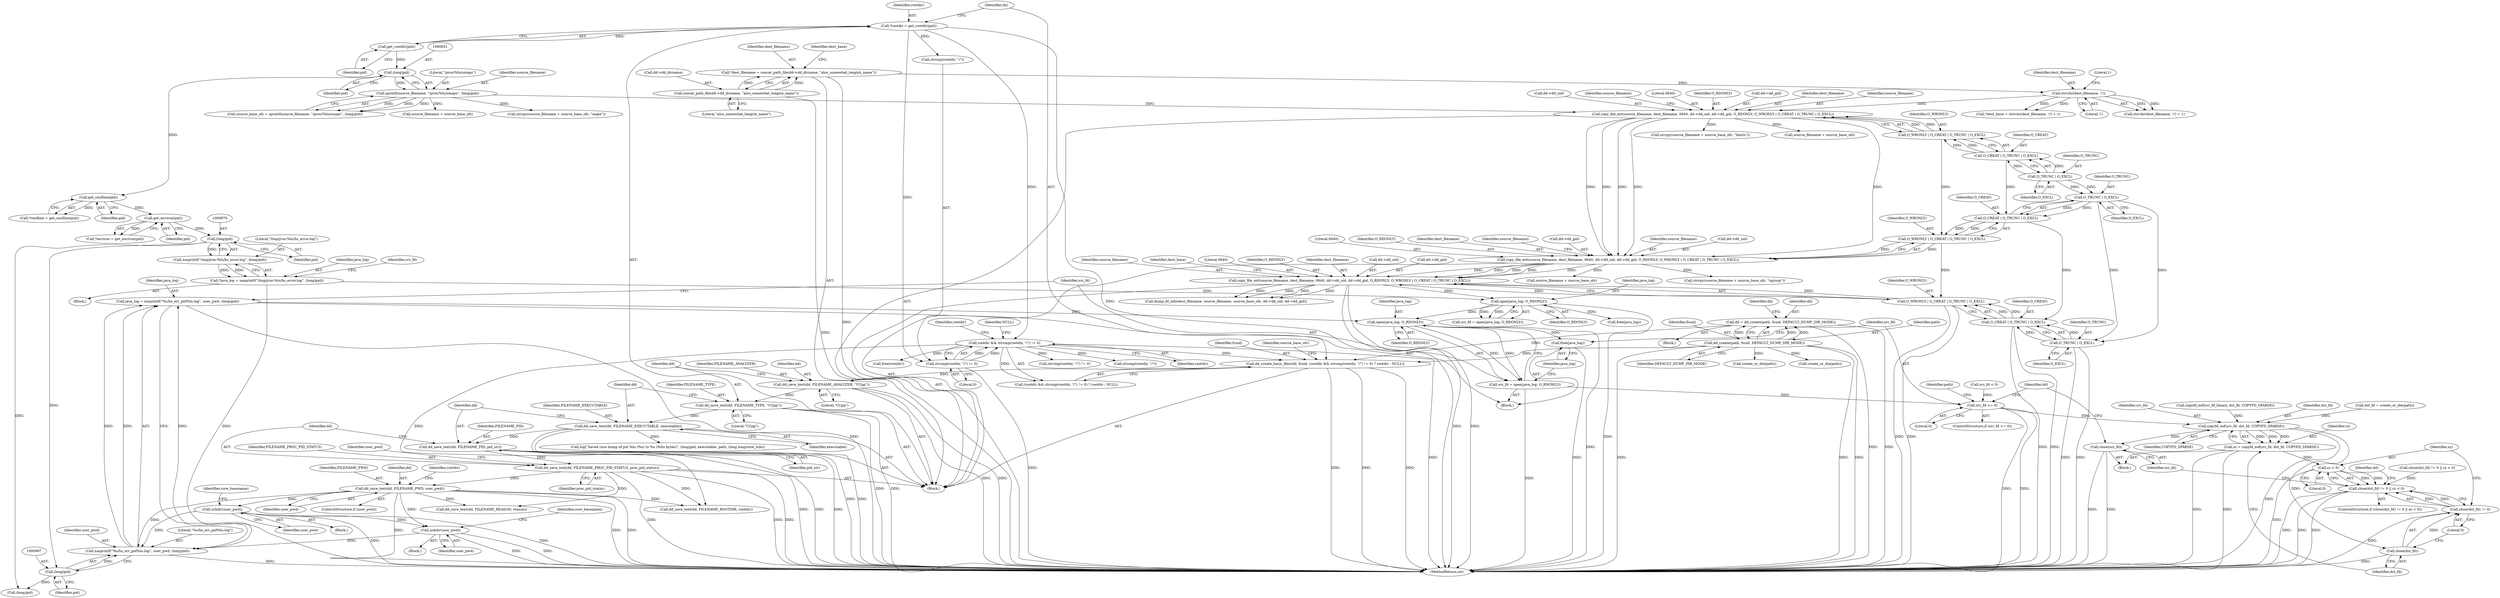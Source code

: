 digraph "0_abrt_17cb66b13997b0159b4253b3f5722db79f476d68@API" {
"1001001" [label="(Call,open(java_log, O_RDONLY))"];
"1000991" [label="(Call,java_log = xasprintf(\"%s/hs_err_pid%lu.log\", user_pwd, (long)pid))"];
"1000993" [label="(Call,xasprintf(\"%s/hs_err_pid%lu.log\", user_pwd, (long)pid))"];
"1000788" [label="(Call,dd_save_text(dd, FILENAME_PWD, user_pwd))"];
"1000782" [label="(Call,dd_save_text(dd, FILENAME_PROC_PID_STATUS, proc_pid_status))"];
"1000778" [label="(Call,dd_save_text(dd, FILENAME_PID, pid_str))"];
"1000774" [label="(Call,dd_save_text(dd, FILENAME_EXECUTABLE, executable))"];
"1000770" [label="(Call,dd_save_text(dd, FILENAME_TYPE, \"CCpp\"))"];
"1000766" [label="(Call,dd_save_text(dd, FILENAME_ANALYZER, \"CCpp\"))"];
"1000630" [label="(Call,dd_create_basic_files(dd, fsuid, (rootdir && strcmp(rootdir, \"/\") != 0) ? rootdir : NULL))"];
"1000616" [label="(Call,dd = dd_create(path, fsuid, DEFAULT_DUMP_DIR_MODE))"];
"1000618" [label="(Call,dd_create(path, fsuid, DEFAULT_DUMP_DIR_MODE))"];
"1000634" [label="(Call,rootdir && strcmp(rootdir, \"/\") != 0)"];
"1000626" [label="(Call,*rootdir = get_rootdir(pid))"];
"1000628" [label="(Call,get_rootdir(pid))"];
"1000636" [label="(Call,strcmp(rootdir, \"/\") != 0)"];
"1000935" [label="(Call,xchdir(user_pwd))"];
"1000965" [label="(Call,xchdir(user_pwd))"];
"1000996" [label="(Call,(long)pid)"];
"1000975" [label="(Call,(long)pid)"];
"1000831" [label="(Call,get_environ(pid))"];
"1000824" [label="(Call,get_cmdline(pid))"];
"1000650" [label="(Call,(long)pid)"];
"1000981" [label="(Call,open(java_log, O_RDONLY))"];
"1000971" [label="(Call,*java_log = xasprintf(\"/tmp/jvm-%lu/hs_error.log\", (long)pid))"];
"1000973" [label="(Call,xasprintf(\"/tmp/jvm-%lu/hs_error.log\", (long)pid))"];
"1000733" [label="(Call,copy_file_ext(source_filename, dest_filename, 0640, dd->dd_uid, dd->dd_gid, O_RDONLY, O_WRONLY | O_CREAT | O_TRUNC | O_EXCL))"];
"1000707" [label="(Call,copy_file_ext(source_filename, dest_filename, 0640, dd->dd_uid, dd->dd_gid, O_RDONLY, O_WRONLY | O_CREAT | O_TRUNC | O_EXCL))"];
"1000681" [label="(Call,copy_file_ext(source_filename, dest_filename, 0640, dd->dd_uid, dd->dd_gid, O_RDONLY, O_WRONLY | O_CREAT | O_TRUNC | O_EXCL))"];
"1000647" [label="(Call,sprintf(source_filename, \"/proc/%lu/smaps\", (long)pid))"];
"1000669" [label="(Call,strrchr(dest_filename, '/'))"];
"1000658" [label="(Call,*dest_filename = concat_path_file(dd->dd_dirname, \"also_somewhat_longish_name\"))"];
"1000660" [label="(Call,concat_path_file(dd->dd_dirname, \"also_somewhat_longish_name\"))"];
"1000692" [label="(Call,O_WRONLY | O_CREAT | O_TRUNC | O_EXCL)"];
"1000694" [label="(Call,O_CREAT | O_TRUNC | O_EXCL)"];
"1000696" [label="(Call,O_TRUNC | O_EXCL)"];
"1000718" [label="(Call,O_WRONLY | O_CREAT | O_TRUNC | O_EXCL)"];
"1000720" [label="(Call,O_CREAT | O_TRUNC | O_EXCL)"];
"1000722" [label="(Call,O_TRUNC | O_EXCL)"];
"1000744" [label="(Call,O_WRONLY | O_CREAT | O_TRUNC | O_EXCL)"];
"1000746" [label="(Call,O_CREAT | O_TRUNC | O_EXCL)"];
"1000748" [label="(Call,O_TRUNC | O_EXCL)"];
"1000999" [label="(Call,src_fd = open(java_log, O_RDONLY))"];
"1001007" [label="(Call,src_fd >= 0)"];
"1001024" [label="(Call,copyfd_eof(src_fd, dst_fd, COPYFD_SPARSE))"];
"1001022" [label="(Call,sz = copyfd_eof(src_fd, dst_fd, COPYFD_SPARSE))"];
"1001034" [label="(Call,sz < 0)"];
"1001029" [label="(Call,close(dst_fd) != 0 || sz < 0)"];
"1001031" [label="(Call,close(dst_fd))"];
"1001030" [label="(Call,close(dst_fd) != 0)"];
"1001043" [label="(Call,close(src_fd))"];
"1001004" [label="(Call,free(java_log))"];
"1001029" [label="(Call,close(dst_fd) != 0 || sz < 0)"];
"1000797" [label="(Call,strcmp(rootdir, \"/\"))"];
"1000711" [label="(Call,dd->dd_uid)"];
"1000723" [label="(Identifier,O_TRUNC)"];
"1000667" [label="(Identifier,dest_base)"];
"1000699" [label="(Call,strcpy(source_filename + source_base_ofs, \"limits\"))"];
"1000681" [label="(Call,copy_file_ext(source_filename, dest_filename, 0640, dd->dd_uid, dd->dd_gid, O_RDONLY, O_WRONLY | O_CREAT | O_TRUNC | O_EXCL))"];
"1001007" [label="(Call,src_fd >= 0)"];
"1000822" [label="(Call,*cmdline = get_cmdline(pid))"];
"1000672" [label="(Literal,1)"];
"1000661" [label="(Call,dd->dd_dirname)"];
"1000628" [label="(Call,get_rootdir(pid))"];
"1000829" [label="(Call,*environ = get_environ(pid))"];
"1001022" [label="(Call,sz = copyfd_eof(src_fd, dst_fd, COPYFD_SPARSE))"];
"1000994" [label="(Literal,\"%s/hs_err_pid%lu.log\")"];
"1000694" [label="(Call,O_CREAT | O_TRUNC | O_EXCL)"];
"1001031" [label="(Call,close(dst_fd))"];
"1000977" [label="(Identifier,pid)"];
"1000684" [label="(Literal,0640)"];
"1000691" [label="(Identifier,O_RDONLY)"];
"1000635" [label="(Identifier,rootdir)"];
"1001034" [label="(Call,sz < 0)"];
"1001023" [label="(Identifier,sz)"];
"1001046" [label="(Identifier,dd)"];
"1000789" [label="(Identifier,dd)"];
"1000815" [label="(Call,dd_save_text(dd, FILENAME_REASON, reason))"];
"1000734" [label="(Identifier,source_filename)"];
"1000752" [label="(Identifier,dest_base)"];
"1001027" [label="(Identifier,COPYFD_SPARSE)"];
"1001035" [label="(Identifier,sz)"];
"1001002" [label="(Identifier,java_log)"];
"1000791" [label="(Identifier,user_pwd)"];
"1000771" [label="(Identifier,dd)"];
"1000749" [label="(Identifier,O_TRUNC)"];
"1001043" [label="(Call,close(src_fd))"];
"1001036" [label="(Literal,0)"];
"1000688" [label="(Call,dd->dd_gid)"];
"1000658" [label="(Call,*dest_filename = concat_path_file(dd->dd_dirname, \"also_somewhat_longish_name\"))"];
"1000793" [label="(Identifier,rootdir)"];
"1000748" [label="(Call,O_TRUNC | O_EXCL)"];
"1000632" [label="(Identifier,fsuid)"];
"1000882" [label="(Call,close(dst_fd) != 0 || sz < 0)"];
"1000785" [label="(Identifier,proc_pid_status)"];
"1000726" [label="(Call,source_filename + source_base_ofs)"];
"1001039" [label="(Identifier,dd)"];
"1000776" [label="(Identifier,FILENAME_EXECUTABLE)"];
"1000736" [label="(Literal,0640)"];
"1001180" [label="(MethodReturn,int)"];
"1000968" [label="(Identifier,core_basename)"];
"1000683" [label="(Identifier,dest_filename)"];
"1000650" [label="(Call,(long)pid)"];
"1000666" [label="(Call,*dest_base = strrchr(dest_filename, '/') + 1)"];
"1000620" [label="(Identifier,fsuid)"];
"1000965" [label="(Call,xchdir(user_pwd))"];
"1000645" [label="(Call,source_base_ofs = sprintf(source_filename, \"/proc/%lu/smaps\", (long)pid))"];
"1000787" [label="(Identifier,user_pwd)"];
"1000934" [label="(Block,)"];
"1000634" [label="(Call,rootdir && strcmp(rootdir, \"/\") != 0)"];
"1000630" [label="(Call,dd_create_basic_files(dd, fsuid, (rootdir && strcmp(rootdir, \"/\") != 0) ? rootdir : NULL))"];
"1000770" [label="(Call,dd_save_text(dd, FILENAME_TYPE, \"CCpp\"))"];
"1000995" [label="(Identifier,user_pwd)"];
"1000780" [label="(Identifier,FILENAME_PID)"];
"1000769" [label="(Literal,\"CCpp\")"];
"1000996" [label="(Call,(long)pid)"];
"1000640" [label="(Literal,0)"];
"1000980" [label="(Identifier,src_fd)"];
"1000766" [label="(Call,dd_save_text(dd, FILENAME_ANALYZER, \"CCpp\"))"];
"1000983" [label="(Identifier,O_RDONLY)"];
"1000788" [label="(Call,dd_save_text(dd, FILENAME_PWD, user_pwd))"];
"1000708" [label="(Identifier,source_filename)"];
"1000774" [label="(Call,dd_save_text(dd, FILENAME_EXECUTABLE, executable))"];
"1001009" [label="(Literal,0)"];
"1001010" [label="(Block,)"];
"1000637" [label="(Call,strcmp(rootdir, \"/\"))"];
"1001001" [label="(Call,open(java_log, O_RDONLY))"];
"1000623" [label="(Identifier,dd)"];
"1000746" [label="(Call,O_CREAT | O_TRUNC | O_EXCL)"];
"1000831" [label="(Call,get_environ(pid))"];
"1001026" [label="(Identifier,dst_fd)"];
"1001000" [label="(Identifier,src_fd)"];
"1000744" [label="(Call,O_WRONLY | O_CREAT | O_TRUNC | O_EXCL)"];
"1000825" [label="(Identifier,pid)"];
"1000636" [label="(Call,strcmp(rootdir, \"/\") != 0)"];
"1000998" [label="(Identifier,pid)"];
"1000618" [label="(Call,dd_create(path, fsuid, DEFAULT_DUMP_DIR_MODE))"];
"1000990" [label="(Block,)"];
"1000964" [label="(Block,)"];
"1000633" [label="(Call,(rootdir && strcmp(rootdir, \"/\") != 0) ? rootdir : NULL)"];
"1000617" [label="(Identifier,dd)"];
"1000697" [label="(Identifier,O_TRUNC)"];
"1000772" [label="(Identifier,FILENAME_TYPE)"];
"1000642" [label="(Identifier,NULL)"];
"1000671" [label="(Literal,'/')"];
"1001017" [label="(Call,dst_fd = create_or_die(path))"];
"1000682" [label="(Identifier,source_filename)"];
"1000972" [label="(Identifier,java_log)"];
"1000669" [label="(Call,strrchr(dest_filename, '/'))"];
"1000867" [label="(Call,create_or_die(path))"];
"1000674" [label="(Call,source_filename + source_base_ofs)"];
"1001008" [label="(Identifier,src_fd)"];
"1000719" [label="(Identifier,O_WRONLY)"];
"1000733" [label="(Call,copy_file_ext(source_filename, dest_filename, 0640, dd->dd_uid, dd->dd_gid, O_RDONLY, O_WRONLY | O_CREAT | O_TRUNC | O_EXCL))"];
"1001044" [label="(Identifier,src_fd)"];
"1000992" [label="(Identifier,java_log)"];
"1000710" [label="(Literal,0640)"];
"1000901" [label="(Call,create_or_die(path))"];
"1000750" [label="(Identifier,O_EXCL)"];
"1000659" [label="(Identifier,dest_filename)"];
"1000695" [label="(Identifier,O_CREAT)"];
"1000664" [label="(Literal,\"also_somewhat_longish_name\")"];
"1001030" [label="(Call,close(dst_fd) != 0)"];
"1001005" [label="(Identifier,java_log)"];
"1000778" [label="(Call,dd_save_text(dd, FILENAME_PID, pid_str))"];
"1000767" [label="(Identifier,dd)"];
"1001024" [label="(Call,copyfd_eof(src_fd, dst_fd, COPYFD_SPARSE))"];
"1000685" [label="(Call,dd->dd_uid)"];
"1000969" [label="(Block,)"];
"1000777" [label="(Identifier,executable)"];
"1000631" [label="(Identifier,dd)"];
"1000616" [label="(Call,dd = dd_create(path, fsuid, DEFAULT_DUMP_DIR_MODE))"];
"1001004" [label="(Call,free(java_log))"];
"1000743" [label="(Identifier,O_RDONLY)"];
"1000982" [label="(Identifier,java_log)"];
"1000692" [label="(Call,O_WRONLY | O_CREAT | O_TRUNC | O_EXCL)"];
"1000696" [label="(Call,O_TRUNC | O_EXCL)"];
"1000974" [label="(Literal,\"/tmp/jvm-%lu/hs_error.log\")"];
"1000722" [label="(Call,O_TRUNC | O_EXCL)"];
"1001025" [label="(Identifier,src_fd)"];
"1000966" [label="(Identifier,user_pwd)"];
"1000629" [label="(Identifier,pid)"];
"1000701" [label="(Identifier,source_filename)"];
"1000724" [label="(Identifier,O_EXCL)"];
"1000627" [label="(Identifier,rootdir)"];
"1000779" [label="(Identifier,dd)"];
"1000991" [label="(Call,java_log = xasprintf(\"%s/hs_err_pid%lu.log\", user_pwd, (long)pid))"];
"1001033" [label="(Literal,0)"];
"1000824" [label="(Call,get_cmdline(pid))"];
"1000626" [label="(Call,*rootdir = get_rootdir(pid))"];
"1000721" [label="(Identifier,O_CREAT)"];
"1000718" [label="(Call,O_WRONLY | O_CREAT | O_TRUNC | O_EXCL)"];
"1000725" [label="(Call,strcpy(source_filename + source_base_ofs, \"cgroup\"))"];
"1000872" [label="(Call,copyfd_eof(src_fd_binary, dst_fd, COPYFD_SPARSE))"];
"1001003" [label="(Identifier,O_RDONLY)"];
"1000670" [label="(Identifier,dest_filename)"];
"1000673" [label="(Call,strcpy(source_filename + source_base_ofs, \"maps\"))"];
"1000660" [label="(Call,concat_path_file(dd->dd_dirname, \"also_somewhat_longish_name\"))"];
"1000979" [label="(Call,src_fd = open(java_log, O_RDONLY))"];
"1000832" [label="(Identifier,pid)"];
"1000717" [label="(Identifier,O_RDONLY)"];
"1000646" [label="(Identifier,source_base_ofs)"];
"1000783" [label="(Identifier,dd)"];
"1000768" [label="(Identifier,FILENAME_ANALYZER)"];
"1000720" [label="(Call,O_CREAT | O_TRUNC | O_EXCL)"];
"1000624" [label="(Block,)"];
"1000935" [label="(Call,xchdir(user_pwd))"];
"1001076" [label="(Call,(long)pid)"];
"1000709" [label="(Identifier,dest_filename)"];
"1000700" [label="(Call,source_filename + source_base_ofs)"];
"1000993" [label="(Call,xasprintf(\"%s/hs_err_pid%lu.log\", user_pwd, (long)pid))"];
"1000619" [label="(Identifier,path)"];
"1001074" [label="(Call,log(\"Saved core dump of pid %lu (%s) to %s (%llu bytes)\", (long)pid, executable, path, (long long)core_size))"];
"1000773" [label="(Literal,\"CCpp\")"];
"1001013" [label="(Identifier,path)"];
"1001028" [label="(ControlStructure,if (close(dst_fd) != 0 || sz < 0))"];
"1000781" [label="(Identifier,pid_str)"];
"1000641" [label="(Identifier,rootdir)"];
"1000648" [label="(Identifier,source_filename)"];
"1000973" [label="(Call,xasprintf(\"/tmp/jvm-%lu/hs_error.log\", (long)pid))"];
"1000786" [label="(ControlStructure,if (user_pwd))"];
"1001112" [label="(Call,free(rootdir))"];
"1000727" [label="(Identifier,source_filename)"];
"1000796" [label="(Call,strcmp(rootdir, \"/\") != 0)"];
"1000652" [label="(Identifier,pid)"];
"1000987" [label="(Call,src_fd < 0)"];
"1000145" [label="(Block,)"];
"1000775" [label="(Identifier,dd)"];
"1000714" [label="(Call,dd->dd_gid)"];
"1000938" [label="(Identifier,core_basename)"];
"1000649" [label="(Literal,\"/proc/%lu/smaps\")"];
"1000693" [label="(Identifier,O_WRONLY)"];
"1000647" [label="(Call,sprintf(source_filename, \"/proc/%lu/smaps\", (long)pid))"];
"1000784" [label="(Identifier,FILENAME_PROC_PID_STATUS)"];
"1000999" [label="(Call,src_fd = open(java_log, O_RDONLY))"];
"1000668" [label="(Call,strrchr(dest_filename, '/') + 1)"];
"1000975" [label="(Call,(long)pid)"];
"1001006" [label="(ControlStructure,if (src_fd >= 0))"];
"1000790" [label="(Identifier,FILENAME_PWD)"];
"1000754" [label="(Call,dump_fd_info(dest_filename, source_filename, source_base_ofs, dd->dd_uid, dd->dd_gid))"];
"1000621" [label="(Identifier,DEFAULT_DUMP_DIR_MODE)"];
"1000735" [label="(Identifier,dest_filename)"];
"1000707" [label="(Call,copy_file_ext(source_filename, dest_filename, 0640, dd->dd_uid, dd->dd_gid, O_RDONLY, O_WRONLY | O_CREAT | O_TRUNC | O_EXCL))"];
"1000936" [label="(Identifier,user_pwd)"];
"1001032" [label="(Identifier,dst_fd)"];
"1000698" [label="(Identifier,O_EXCL)"];
"1000745" [label="(Identifier,O_WRONLY)"];
"1000801" [label="(Call,dd_save_text(dd, FILENAME_ROOTDIR, rootdir))"];
"1000747" [label="(Identifier,O_CREAT)"];
"1000981" [label="(Call,open(java_log, O_RDONLY))"];
"1000782" [label="(Call,dd_save_text(dd, FILENAME_PROC_PID_STATUS, proc_pid_status))"];
"1000971" [label="(Call,*java_log = xasprintf(\"/tmp/jvm-%lu/hs_error.log\", (long)pid))"];
"1000737" [label="(Call,dd->dd_uid)"];
"1000984" [label="(Call,free(java_log))"];
"1000740" [label="(Call,dd->dd_gid)"];
"1001001" -> "1000999"  [label="AST: "];
"1001001" -> "1001003"  [label="CFG: "];
"1001002" -> "1001001"  [label="AST: "];
"1001003" -> "1001001"  [label="AST: "];
"1000999" -> "1001001"  [label="CFG: "];
"1001001" -> "1001180"  [label="DDG: "];
"1001001" -> "1000999"  [label="DDG: "];
"1001001" -> "1000999"  [label="DDG: "];
"1000991" -> "1001001"  [label="DDG: "];
"1000981" -> "1001001"  [label="DDG: "];
"1001001" -> "1001004"  [label="DDG: "];
"1000991" -> "1000990"  [label="AST: "];
"1000991" -> "1000993"  [label="CFG: "];
"1000992" -> "1000991"  [label="AST: "];
"1000993" -> "1000991"  [label="AST: "];
"1001000" -> "1000991"  [label="CFG: "];
"1000991" -> "1001180"  [label="DDG: "];
"1000993" -> "1000991"  [label="DDG: "];
"1000993" -> "1000991"  [label="DDG: "];
"1000993" -> "1000991"  [label="DDG: "];
"1000993" -> "1000996"  [label="CFG: "];
"1000994" -> "1000993"  [label="AST: "];
"1000995" -> "1000993"  [label="AST: "];
"1000996" -> "1000993"  [label="AST: "];
"1000993" -> "1001180"  [label="DDG: "];
"1000788" -> "1000993"  [label="DDG: "];
"1000935" -> "1000993"  [label="DDG: "];
"1000965" -> "1000993"  [label="DDG: "];
"1000996" -> "1000993"  [label="DDG: "];
"1000788" -> "1000786"  [label="AST: "];
"1000788" -> "1000791"  [label="CFG: "];
"1000789" -> "1000788"  [label="AST: "];
"1000790" -> "1000788"  [label="AST: "];
"1000791" -> "1000788"  [label="AST: "];
"1000793" -> "1000788"  [label="CFG: "];
"1000788" -> "1001180"  [label="DDG: "];
"1000788" -> "1001180"  [label="DDG: "];
"1000788" -> "1001180"  [label="DDG: "];
"1000782" -> "1000788"  [label="DDG: "];
"1000788" -> "1000801"  [label="DDG: "];
"1000788" -> "1000815"  [label="DDG: "];
"1000788" -> "1000935"  [label="DDG: "];
"1000788" -> "1000965"  [label="DDG: "];
"1000782" -> "1000624"  [label="AST: "];
"1000782" -> "1000785"  [label="CFG: "];
"1000783" -> "1000782"  [label="AST: "];
"1000784" -> "1000782"  [label="AST: "];
"1000785" -> "1000782"  [label="AST: "];
"1000787" -> "1000782"  [label="CFG: "];
"1000782" -> "1001180"  [label="DDG: "];
"1000782" -> "1001180"  [label="DDG: "];
"1000782" -> "1001180"  [label="DDG: "];
"1000778" -> "1000782"  [label="DDG: "];
"1000782" -> "1000801"  [label="DDG: "];
"1000782" -> "1000815"  [label="DDG: "];
"1000778" -> "1000624"  [label="AST: "];
"1000778" -> "1000781"  [label="CFG: "];
"1000779" -> "1000778"  [label="AST: "];
"1000780" -> "1000778"  [label="AST: "];
"1000781" -> "1000778"  [label="AST: "];
"1000783" -> "1000778"  [label="CFG: "];
"1000778" -> "1001180"  [label="DDG: "];
"1000778" -> "1001180"  [label="DDG: "];
"1000778" -> "1001180"  [label="DDG: "];
"1000774" -> "1000778"  [label="DDG: "];
"1000774" -> "1000624"  [label="AST: "];
"1000774" -> "1000777"  [label="CFG: "];
"1000775" -> "1000774"  [label="AST: "];
"1000776" -> "1000774"  [label="AST: "];
"1000777" -> "1000774"  [label="AST: "];
"1000779" -> "1000774"  [label="CFG: "];
"1000774" -> "1001180"  [label="DDG: "];
"1000774" -> "1001180"  [label="DDG: "];
"1000770" -> "1000774"  [label="DDG: "];
"1000774" -> "1001074"  [label="DDG: "];
"1000770" -> "1000624"  [label="AST: "];
"1000770" -> "1000773"  [label="CFG: "];
"1000771" -> "1000770"  [label="AST: "];
"1000772" -> "1000770"  [label="AST: "];
"1000773" -> "1000770"  [label="AST: "];
"1000775" -> "1000770"  [label="CFG: "];
"1000770" -> "1001180"  [label="DDG: "];
"1000770" -> "1001180"  [label="DDG: "];
"1000766" -> "1000770"  [label="DDG: "];
"1000766" -> "1000624"  [label="AST: "];
"1000766" -> "1000769"  [label="CFG: "];
"1000767" -> "1000766"  [label="AST: "];
"1000768" -> "1000766"  [label="AST: "];
"1000769" -> "1000766"  [label="AST: "];
"1000771" -> "1000766"  [label="CFG: "];
"1000766" -> "1001180"  [label="DDG: "];
"1000766" -> "1001180"  [label="DDG: "];
"1000630" -> "1000766"  [label="DDG: "];
"1000630" -> "1000624"  [label="AST: "];
"1000630" -> "1000633"  [label="CFG: "];
"1000631" -> "1000630"  [label="AST: "];
"1000632" -> "1000630"  [label="AST: "];
"1000633" -> "1000630"  [label="AST: "];
"1000646" -> "1000630"  [label="CFG: "];
"1000630" -> "1001180"  [label="DDG: "];
"1000630" -> "1001180"  [label="DDG: "];
"1000630" -> "1001180"  [label="DDG: "];
"1000616" -> "1000630"  [label="DDG: "];
"1000618" -> "1000630"  [label="DDG: "];
"1000634" -> "1000630"  [label="DDG: "];
"1000616" -> "1000145"  [label="AST: "];
"1000616" -> "1000618"  [label="CFG: "];
"1000617" -> "1000616"  [label="AST: "];
"1000618" -> "1000616"  [label="AST: "];
"1000623" -> "1000616"  [label="CFG: "];
"1000616" -> "1001180"  [label="DDG: "];
"1000616" -> "1001180"  [label="DDG: "];
"1000618" -> "1000616"  [label="DDG: "];
"1000618" -> "1000616"  [label="DDG: "];
"1000618" -> "1000616"  [label="DDG: "];
"1000618" -> "1000621"  [label="CFG: "];
"1000619" -> "1000618"  [label="AST: "];
"1000620" -> "1000618"  [label="AST: "];
"1000621" -> "1000618"  [label="AST: "];
"1000618" -> "1001180"  [label="DDG: "];
"1000618" -> "1001180"  [label="DDG: "];
"1000618" -> "1001180"  [label="DDG: "];
"1000618" -> "1000867"  [label="DDG: "];
"1000618" -> "1000901"  [label="DDG: "];
"1000634" -> "1000633"  [label="AST: "];
"1000634" -> "1000635"  [label="CFG: "];
"1000634" -> "1000636"  [label="CFG: "];
"1000635" -> "1000634"  [label="AST: "];
"1000636" -> "1000634"  [label="AST: "];
"1000641" -> "1000634"  [label="CFG: "];
"1000642" -> "1000634"  [label="CFG: "];
"1000634" -> "1001180"  [label="DDG: "];
"1000626" -> "1000634"  [label="DDG: "];
"1000636" -> "1000634"  [label="DDG: "];
"1000636" -> "1000634"  [label="DDG: "];
"1000634" -> "1000633"  [label="DDG: "];
"1000634" -> "1000796"  [label="DDG: "];
"1000634" -> "1000797"  [label="DDG: "];
"1000634" -> "1000801"  [label="DDG: "];
"1000634" -> "1001112"  [label="DDG: "];
"1000626" -> "1000624"  [label="AST: "];
"1000626" -> "1000628"  [label="CFG: "];
"1000627" -> "1000626"  [label="AST: "];
"1000628" -> "1000626"  [label="AST: "];
"1000631" -> "1000626"  [label="CFG: "];
"1000626" -> "1001180"  [label="DDG: "];
"1000628" -> "1000626"  [label="DDG: "];
"1000626" -> "1000636"  [label="DDG: "];
"1000626" -> "1000637"  [label="DDG: "];
"1000628" -> "1000629"  [label="CFG: "];
"1000629" -> "1000628"  [label="AST: "];
"1000628" -> "1000650"  [label="DDG: "];
"1000636" -> "1000640"  [label="CFG: "];
"1000637" -> "1000636"  [label="AST: "];
"1000640" -> "1000636"  [label="AST: "];
"1000636" -> "1001180"  [label="DDG: "];
"1000935" -> "1000934"  [label="AST: "];
"1000935" -> "1000936"  [label="CFG: "];
"1000936" -> "1000935"  [label="AST: "];
"1000938" -> "1000935"  [label="CFG: "];
"1000935" -> "1001180"  [label="DDG: "];
"1000935" -> "1001180"  [label="DDG: "];
"1000935" -> "1000965"  [label="DDG: "];
"1000965" -> "1000964"  [label="AST: "];
"1000965" -> "1000966"  [label="CFG: "];
"1000966" -> "1000965"  [label="AST: "];
"1000968" -> "1000965"  [label="CFG: "];
"1000965" -> "1001180"  [label="DDG: "];
"1000965" -> "1001180"  [label="DDG: "];
"1000996" -> "1000998"  [label="CFG: "];
"1000997" -> "1000996"  [label="AST: "];
"1000998" -> "1000996"  [label="AST: "];
"1000975" -> "1000996"  [label="DDG: "];
"1000996" -> "1001076"  [label="DDG: "];
"1000975" -> "1000973"  [label="AST: "];
"1000975" -> "1000977"  [label="CFG: "];
"1000976" -> "1000975"  [label="AST: "];
"1000977" -> "1000975"  [label="AST: "];
"1000973" -> "1000975"  [label="CFG: "];
"1000975" -> "1000973"  [label="DDG: "];
"1000831" -> "1000975"  [label="DDG: "];
"1000975" -> "1001076"  [label="DDG: "];
"1000831" -> "1000829"  [label="AST: "];
"1000831" -> "1000832"  [label="CFG: "];
"1000832" -> "1000831"  [label="AST: "];
"1000829" -> "1000831"  [label="CFG: "];
"1000831" -> "1000829"  [label="DDG: "];
"1000824" -> "1000831"  [label="DDG: "];
"1000824" -> "1000822"  [label="AST: "];
"1000824" -> "1000825"  [label="CFG: "];
"1000825" -> "1000824"  [label="AST: "];
"1000822" -> "1000824"  [label="CFG: "];
"1000824" -> "1000822"  [label="DDG: "];
"1000650" -> "1000824"  [label="DDG: "];
"1000650" -> "1000647"  [label="AST: "];
"1000650" -> "1000652"  [label="CFG: "];
"1000651" -> "1000650"  [label="AST: "];
"1000652" -> "1000650"  [label="AST: "];
"1000647" -> "1000650"  [label="CFG: "];
"1000650" -> "1000647"  [label="DDG: "];
"1000981" -> "1000979"  [label="AST: "];
"1000981" -> "1000983"  [label="CFG: "];
"1000982" -> "1000981"  [label="AST: "];
"1000983" -> "1000981"  [label="AST: "];
"1000979" -> "1000981"  [label="CFG: "];
"1000981" -> "1001180"  [label="DDG: "];
"1000981" -> "1000979"  [label="DDG: "];
"1000981" -> "1000979"  [label="DDG: "];
"1000971" -> "1000981"  [label="DDG: "];
"1000733" -> "1000981"  [label="DDG: "];
"1000981" -> "1000984"  [label="DDG: "];
"1000971" -> "1000969"  [label="AST: "];
"1000971" -> "1000973"  [label="CFG: "];
"1000972" -> "1000971"  [label="AST: "];
"1000973" -> "1000971"  [label="AST: "];
"1000980" -> "1000971"  [label="CFG: "];
"1000971" -> "1001180"  [label="DDG: "];
"1000973" -> "1000971"  [label="DDG: "];
"1000973" -> "1000971"  [label="DDG: "];
"1000974" -> "1000973"  [label="AST: "];
"1000733" -> "1000624"  [label="AST: "];
"1000733" -> "1000744"  [label="CFG: "];
"1000734" -> "1000733"  [label="AST: "];
"1000735" -> "1000733"  [label="AST: "];
"1000736" -> "1000733"  [label="AST: "];
"1000737" -> "1000733"  [label="AST: "];
"1000740" -> "1000733"  [label="AST: "];
"1000743" -> "1000733"  [label="AST: "];
"1000744" -> "1000733"  [label="AST: "];
"1000752" -> "1000733"  [label="CFG: "];
"1000733" -> "1001180"  [label="DDG: "];
"1000733" -> "1001180"  [label="DDG: "];
"1000707" -> "1000733"  [label="DDG: "];
"1000707" -> "1000733"  [label="DDG: "];
"1000707" -> "1000733"  [label="DDG: "];
"1000707" -> "1000733"  [label="DDG: "];
"1000707" -> "1000733"  [label="DDG: "];
"1000744" -> "1000733"  [label="DDG: "];
"1000744" -> "1000733"  [label="DDG: "];
"1000733" -> "1000754"  [label="DDG: "];
"1000733" -> "1000754"  [label="DDG: "];
"1000733" -> "1000754"  [label="DDG: "];
"1000733" -> "1000754"  [label="DDG: "];
"1000707" -> "1000624"  [label="AST: "];
"1000707" -> "1000718"  [label="CFG: "];
"1000708" -> "1000707"  [label="AST: "];
"1000709" -> "1000707"  [label="AST: "];
"1000710" -> "1000707"  [label="AST: "];
"1000711" -> "1000707"  [label="AST: "];
"1000714" -> "1000707"  [label="AST: "];
"1000717" -> "1000707"  [label="AST: "];
"1000718" -> "1000707"  [label="AST: "];
"1000727" -> "1000707"  [label="CFG: "];
"1000681" -> "1000707"  [label="DDG: "];
"1000681" -> "1000707"  [label="DDG: "];
"1000681" -> "1000707"  [label="DDG: "];
"1000681" -> "1000707"  [label="DDG: "];
"1000681" -> "1000707"  [label="DDG: "];
"1000718" -> "1000707"  [label="DDG: "];
"1000718" -> "1000707"  [label="DDG: "];
"1000707" -> "1000725"  [label="DDG: "];
"1000707" -> "1000726"  [label="DDG: "];
"1000681" -> "1000624"  [label="AST: "];
"1000681" -> "1000692"  [label="CFG: "];
"1000682" -> "1000681"  [label="AST: "];
"1000683" -> "1000681"  [label="AST: "];
"1000684" -> "1000681"  [label="AST: "];
"1000685" -> "1000681"  [label="AST: "];
"1000688" -> "1000681"  [label="AST: "];
"1000691" -> "1000681"  [label="AST: "];
"1000692" -> "1000681"  [label="AST: "];
"1000701" -> "1000681"  [label="CFG: "];
"1000647" -> "1000681"  [label="DDG: "];
"1000669" -> "1000681"  [label="DDG: "];
"1000692" -> "1000681"  [label="DDG: "];
"1000692" -> "1000681"  [label="DDG: "];
"1000681" -> "1000699"  [label="DDG: "];
"1000681" -> "1000700"  [label="DDG: "];
"1000647" -> "1000645"  [label="AST: "];
"1000648" -> "1000647"  [label="AST: "];
"1000649" -> "1000647"  [label="AST: "];
"1000645" -> "1000647"  [label="CFG: "];
"1000647" -> "1000645"  [label="DDG: "];
"1000647" -> "1000645"  [label="DDG: "];
"1000647" -> "1000645"  [label="DDG: "];
"1000647" -> "1000673"  [label="DDG: "];
"1000647" -> "1000674"  [label="DDG: "];
"1000669" -> "1000668"  [label="AST: "];
"1000669" -> "1000671"  [label="CFG: "];
"1000670" -> "1000669"  [label="AST: "];
"1000671" -> "1000669"  [label="AST: "];
"1000672" -> "1000669"  [label="CFG: "];
"1000669" -> "1000666"  [label="DDG: "];
"1000669" -> "1000666"  [label="DDG: "];
"1000669" -> "1000668"  [label="DDG: "];
"1000669" -> "1000668"  [label="DDG: "];
"1000658" -> "1000669"  [label="DDG: "];
"1000658" -> "1000624"  [label="AST: "];
"1000658" -> "1000660"  [label="CFG: "];
"1000659" -> "1000658"  [label="AST: "];
"1000660" -> "1000658"  [label="AST: "];
"1000667" -> "1000658"  [label="CFG: "];
"1000658" -> "1001180"  [label="DDG: "];
"1000660" -> "1000658"  [label="DDG: "];
"1000660" -> "1000658"  [label="DDG: "];
"1000660" -> "1000664"  [label="CFG: "];
"1000661" -> "1000660"  [label="AST: "];
"1000664" -> "1000660"  [label="AST: "];
"1000660" -> "1001180"  [label="DDG: "];
"1000692" -> "1000694"  [label="CFG: "];
"1000693" -> "1000692"  [label="AST: "];
"1000694" -> "1000692"  [label="AST: "];
"1000694" -> "1000692"  [label="DDG: "];
"1000694" -> "1000692"  [label="DDG: "];
"1000692" -> "1000718"  [label="DDG: "];
"1000694" -> "1000696"  [label="CFG: "];
"1000695" -> "1000694"  [label="AST: "];
"1000696" -> "1000694"  [label="AST: "];
"1000696" -> "1000694"  [label="DDG: "];
"1000696" -> "1000694"  [label="DDG: "];
"1000694" -> "1000720"  [label="DDG: "];
"1000696" -> "1000698"  [label="CFG: "];
"1000697" -> "1000696"  [label="AST: "];
"1000698" -> "1000696"  [label="AST: "];
"1000696" -> "1000722"  [label="DDG: "];
"1000696" -> "1000722"  [label="DDG: "];
"1000718" -> "1000720"  [label="CFG: "];
"1000719" -> "1000718"  [label="AST: "];
"1000720" -> "1000718"  [label="AST: "];
"1000720" -> "1000718"  [label="DDG: "];
"1000720" -> "1000718"  [label="DDG: "];
"1000718" -> "1000744"  [label="DDG: "];
"1000720" -> "1000722"  [label="CFG: "];
"1000721" -> "1000720"  [label="AST: "];
"1000722" -> "1000720"  [label="AST: "];
"1000722" -> "1000720"  [label="DDG: "];
"1000722" -> "1000720"  [label="DDG: "];
"1000720" -> "1000746"  [label="DDG: "];
"1000722" -> "1000724"  [label="CFG: "];
"1000723" -> "1000722"  [label="AST: "];
"1000724" -> "1000722"  [label="AST: "];
"1000722" -> "1000748"  [label="DDG: "];
"1000722" -> "1000748"  [label="DDG: "];
"1000744" -> "1000746"  [label="CFG: "];
"1000745" -> "1000744"  [label="AST: "];
"1000746" -> "1000744"  [label="AST: "];
"1000744" -> "1001180"  [label="DDG: "];
"1000744" -> "1001180"  [label="DDG: "];
"1000746" -> "1000744"  [label="DDG: "];
"1000746" -> "1000744"  [label="DDG: "];
"1000746" -> "1000748"  [label="CFG: "];
"1000747" -> "1000746"  [label="AST: "];
"1000748" -> "1000746"  [label="AST: "];
"1000746" -> "1001180"  [label="DDG: "];
"1000746" -> "1001180"  [label="DDG: "];
"1000748" -> "1000746"  [label="DDG: "];
"1000748" -> "1000746"  [label="DDG: "];
"1000748" -> "1000750"  [label="CFG: "];
"1000749" -> "1000748"  [label="AST: "];
"1000750" -> "1000748"  [label="AST: "];
"1000748" -> "1001180"  [label="DDG: "];
"1000748" -> "1001180"  [label="DDG: "];
"1000999" -> "1000990"  [label="AST: "];
"1001000" -> "1000999"  [label="AST: "];
"1001005" -> "1000999"  [label="CFG: "];
"1000999" -> "1001180"  [label="DDG: "];
"1000999" -> "1001007"  [label="DDG: "];
"1001007" -> "1001006"  [label="AST: "];
"1001007" -> "1001009"  [label="CFG: "];
"1001008" -> "1001007"  [label="AST: "];
"1001009" -> "1001007"  [label="AST: "];
"1001013" -> "1001007"  [label="CFG: "];
"1001046" -> "1001007"  [label="CFG: "];
"1001007" -> "1001180"  [label="DDG: "];
"1001007" -> "1001180"  [label="DDG: "];
"1000987" -> "1001007"  [label="DDG: "];
"1001007" -> "1001024"  [label="DDG: "];
"1001024" -> "1001022"  [label="AST: "];
"1001024" -> "1001027"  [label="CFG: "];
"1001025" -> "1001024"  [label="AST: "];
"1001026" -> "1001024"  [label="AST: "];
"1001027" -> "1001024"  [label="AST: "];
"1001022" -> "1001024"  [label="CFG: "];
"1001024" -> "1001180"  [label="DDG: "];
"1001024" -> "1001022"  [label="DDG: "];
"1001024" -> "1001022"  [label="DDG: "];
"1001024" -> "1001022"  [label="DDG: "];
"1001017" -> "1001024"  [label="DDG: "];
"1000872" -> "1001024"  [label="DDG: "];
"1001024" -> "1001031"  [label="DDG: "];
"1001024" -> "1001043"  [label="DDG: "];
"1001022" -> "1001010"  [label="AST: "];
"1001023" -> "1001022"  [label="AST: "];
"1001032" -> "1001022"  [label="CFG: "];
"1001022" -> "1001180"  [label="DDG: "];
"1001022" -> "1001180"  [label="DDG: "];
"1001022" -> "1001034"  [label="DDG: "];
"1001034" -> "1001029"  [label="AST: "];
"1001034" -> "1001036"  [label="CFG: "];
"1001035" -> "1001034"  [label="AST: "];
"1001036" -> "1001034"  [label="AST: "];
"1001029" -> "1001034"  [label="CFG: "];
"1001034" -> "1001180"  [label="DDG: "];
"1001034" -> "1001029"  [label="DDG: "];
"1001034" -> "1001029"  [label="DDG: "];
"1001029" -> "1001028"  [label="AST: "];
"1001029" -> "1001030"  [label="CFG: "];
"1001030" -> "1001029"  [label="AST: "];
"1001039" -> "1001029"  [label="CFG: "];
"1001044" -> "1001029"  [label="CFG: "];
"1001029" -> "1001180"  [label="DDG: "];
"1001029" -> "1001180"  [label="DDG: "];
"1001029" -> "1001180"  [label="DDG: "];
"1001030" -> "1001029"  [label="DDG: "];
"1001030" -> "1001029"  [label="DDG: "];
"1000882" -> "1001029"  [label="DDG: "];
"1001031" -> "1001030"  [label="AST: "];
"1001031" -> "1001032"  [label="CFG: "];
"1001032" -> "1001031"  [label="AST: "];
"1001033" -> "1001031"  [label="CFG: "];
"1001031" -> "1001180"  [label="DDG: "];
"1001031" -> "1001030"  [label="DDG: "];
"1001030" -> "1001033"  [label="CFG: "];
"1001033" -> "1001030"  [label="AST: "];
"1001035" -> "1001030"  [label="CFG: "];
"1001030" -> "1001180"  [label="DDG: "];
"1001043" -> "1001010"  [label="AST: "];
"1001043" -> "1001044"  [label="CFG: "];
"1001044" -> "1001043"  [label="AST: "];
"1001046" -> "1001043"  [label="CFG: "];
"1001043" -> "1001180"  [label="DDG: "];
"1001043" -> "1001180"  [label="DDG: "];
"1001004" -> "1000990"  [label="AST: "];
"1001004" -> "1001005"  [label="CFG: "];
"1001005" -> "1001004"  [label="AST: "];
"1001008" -> "1001004"  [label="CFG: "];
"1001004" -> "1001180"  [label="DDG: "];
}

